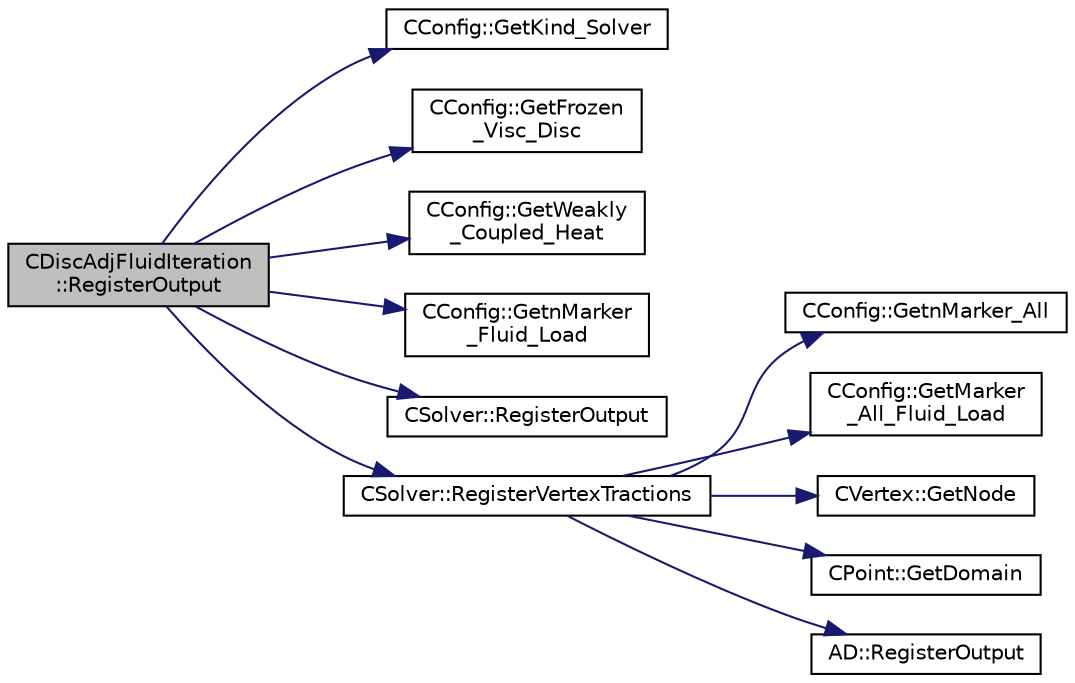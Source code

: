 digraph "CDiscAdjFluidIteration::RegisterOutput"
{
  edge [fontname="Helvetica",fontsize="10",labelfontname="Helvetica",labelfontsize="10"];
  node [fontname="Helvetica",fontsize="10",shape=record];
  rankdir="LR";
  Node131 [label="CDiscAdjFluidIteration\l::RegisterOutput",height=0.2,width=0.4,color="black", fillcolor="grey75", style="filled", fontcolor="black"];
  Node131 -> Node132 [color="midnightblue",fontsize="10",style="solid",fontname="Helvetica"];
  Node132 [label="CConfig::GetKind_Solver",height=0.2,width=0.4,color="black", fillcolor="white", style="filled",URL="$class_c_config.html#a0e2628fc803f14ec6179427ee02e8655",tooltip="Governing equations of the flow (it can be different from the run time equation). ..."];
  Node131 -> Node133 [color="midnightblue",fontsize="10",style="solid",fontname="Helvetica"];
  Node133 [label="CConfig::GetFrozen\l_Visc_Disc",height=0.2,width=0.4,color="black", fillcolor="white", style="filled",URL="$class_c_config.html#adb146862f57545364350419287581bbc",tooltip="Provides information about the way in which the turbulence will be treated by the disc..."];
  Node131 -> Node134 [color="midnightblue",fontsize="10",style="solid",fontname="Helvetica"];
  Node134 [label="CConfig::GetWeakly\l_Coupled_Heat",height=0.2,width=0.4,color="black", fillcolor="white", style="filled",URL="$class_c_config.html#adb13f6471b2c0bbef919ae9d8fe95f68",tooltip="Get the heat equation. "];
  Node131 -> Node135 [color="midnightblue",fontsize="10",style="solid",fontname="Helvetica"];
  Node135 [label="CConfig::GetnMarker\l_Fluid_Load",height=0.2,width=0.4,color="black", fillcolor="white", style="filled",URL="$class_c_config.html#a3cc19e152ee9623de76d631d819b2999",tooltip="Get the total number of markers in which the flow load is computed/employed. "];
  Node131 -> Node136 [color="midnightblue",fontsize="10",style="solid",fontname="Helvetica"];
  Node136 [label="CSolver::RegisterOutput",height=0.2,width=0.4,color="black", fillcolor="white", style="filled",URL="$class_c_solver.html#a9e781aa7c9f99e5b2ec8c98f8aaae710",tooltip="A virtual member. "];
  Node131 -> Node137 [color="midnightblue",fontsize="10",style="solid",fontname="Helvetica"];
  Node137 [label="CSolver::RegisterVertexTractions",height=0.2,width=0.4,color="black", fillcolor="white", style="filled",URL="$class_c_solver.html#a83224d5cbe794d179f48414a00e231a1",tooltip="Register the vertex tractions as output. "];
  Node137 -> Node138 [color="midnightblue",fontsize="10",style="solid",fontname="Helvetica"];
  Node138 [label="CConfig::GetnMarker_All",height=0.2,width=0.4,color="black", fillcolor="white", style="filled",URL="$class_c_config.html#a300c4884edfc0c2acf395036439004f4",tooltip="Get the total number of boundary markers including send/receive domains. "];
  Node137 -> Node139 [color="midnightblue",fontsize="10",style="solid",fontname="Helvetica"];
  Node139 [label="CConfig::GetMarker\l_All_Fluid_Load",height=0.2,width=0.4,color="black", fillcolor="white", style="filled",URL="$class_c_config.html#ad7b64f4c824759e55fa28b8fa48796db",tooltip="Get whether marker val_marker is a Fluid_Load marker. "];
  Node137 -> Node140 [color="midnightblue",fontsize="10",style="solid",fontname="Helvetica"];
  Node140 [label="CVertex::GetNode",height=0.2,width=0.4,color="black", fillcolor="white", style="filled",URL="$class_c_vertex.html#a95c513bf927464157ed96b6c79779a1f",tooltip="Get the node of the vertex. "];
  Node137 -> Node141 [color="midnightblue",fontsize="10",style="solid",fontname="Helvetica"];
  Node141 [label="CPoint::GetDomain",height=0.2,width=0.4,color="black", fillcolor="white", style="filled",URL="$class_c_point.html#a1d7e22a60d4cfef356af1cba2bab3e55",tooltip="For parallel computation, its indicates if a point must be computed or not. "];
  Node137 -> Node142 [color="midnightblue",fontsize="10",style="solid",fontname="Helvetica"];
  Node142 [label="AD::RegisterOutput",height=0.2,width=0.4,color="black", fillcolor="white", style="filled",URL="$namespace_a_d.html#ae381e45797545e980376c4aeb3f5afdc",tooltip="Registers the variable as an output. I.e. as the root of the computational graph. ..."];
}
